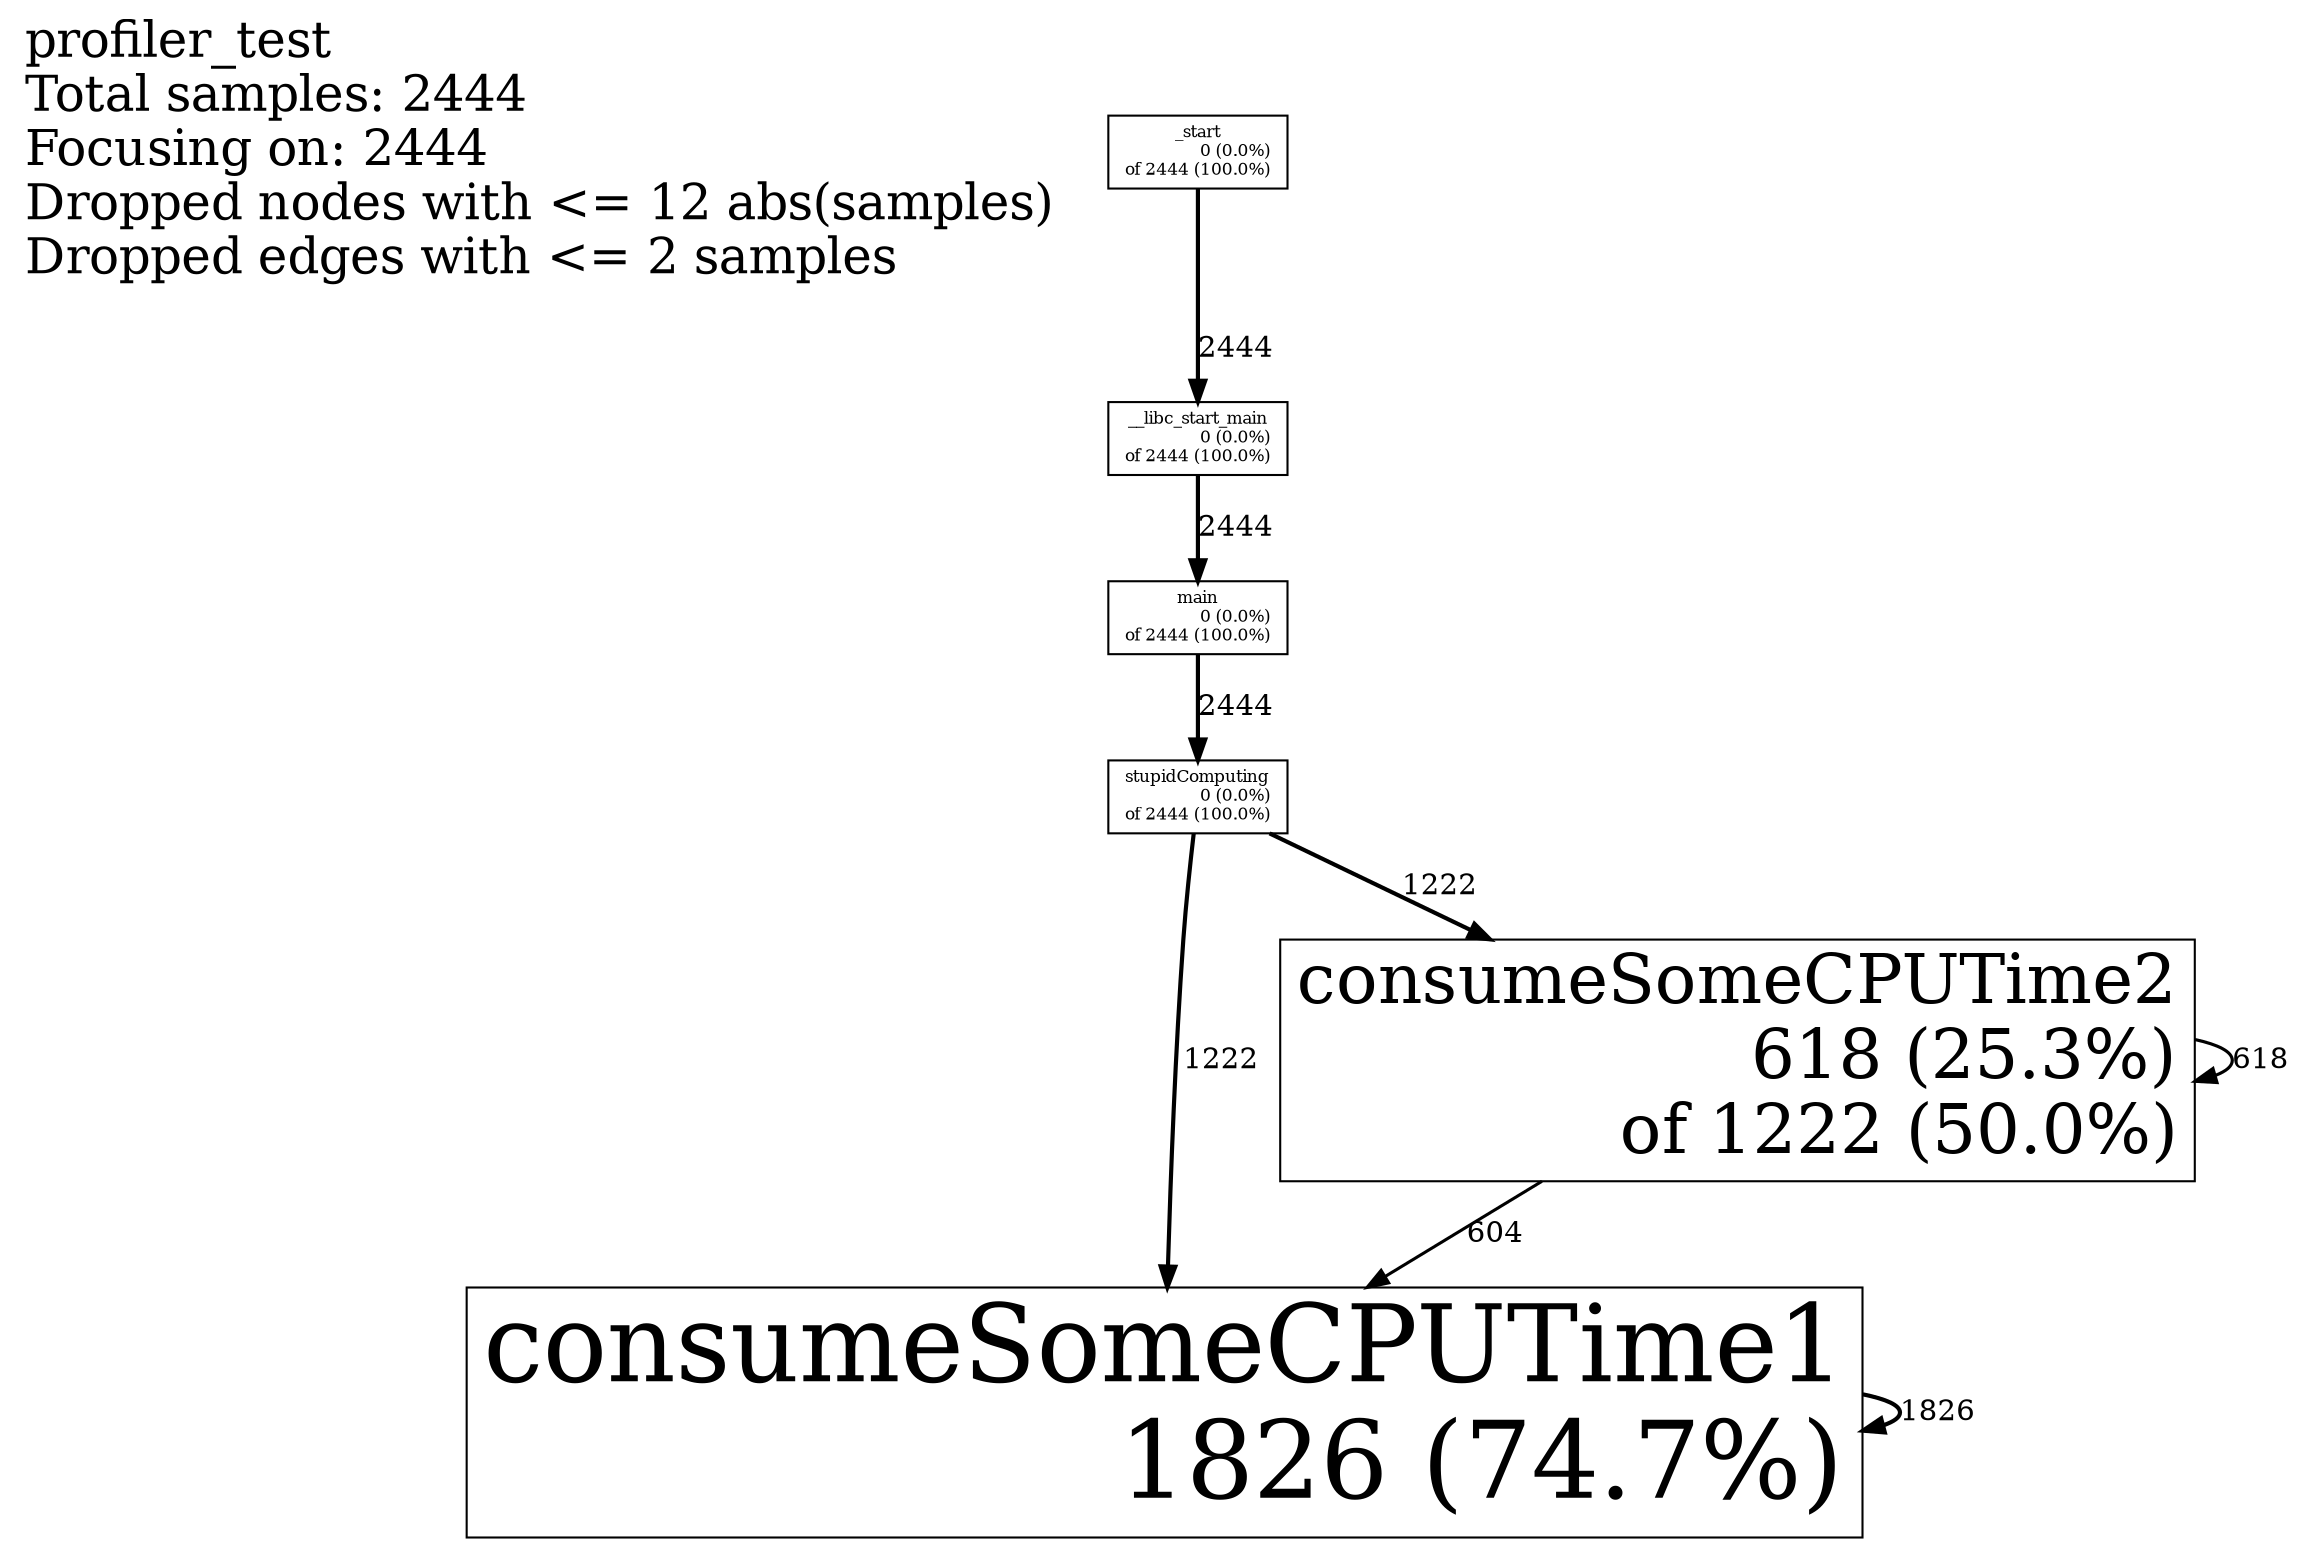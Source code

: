digraph "profiler_test; 2444 samples" {
node [width=0.375,height=0.25];
Legend [shape=box,fontsize=24,shape=plaintext,label="profiler_test\lTotal samples: 2444\lFocusing on: 2444\lDropped nodes with <= 12 abs(samples)\lDropped edges with <= 2 samples\l"];
N1 [label="__libc_start_main\n0 (0.0%)\rof 2444 (100.0%)\r",shape=box,fontsize=8.0];
N2 [label="_start\n0 (0.0%)\rof 2444 (100.0%)\r",shape=box,fontsize=8.0];
N3 [label="main\n0 (0.0%)\rof 2444 (100.0%)\r",shape=box,fontsize=8.0];
N4 [label="stupidComputing\n0 (0.0%)\rof 2444 (100.0%)\r",shape=box,fontsize=8.0];
N5 [label="consumeSomeCPUTime1\n1826 (74.7%)\r",shape=box,fontsize=51.2];
N6 [label="consumeSomeCPUTime2\n618 (25.3%)\rof 1222 (50.0%)\r",shape=box,fontsize=33.1];
N2 -> N1 [label=2444, weight=235, style="setlinewidth(2.000000)"];
N1 -> N3 [label=2444, weight=235, style="setlinewidth(2.000000)"];
N3 -> N4 [label=2444, weight=235, style="setlinewidth(2.000000)"];
N5 -> N5 [label=1826, weight=191, style="setlinewidth(2.000000)"];
N4 -> N5 [label=1222, weight=144, style="setlinewidth(2.000000)"];
N4 -> N6 [label=1222, weight=144, style="setlinewidth(2.000000)"];
N6 -> N6 [label=618, weight=89, style="setlinewidth(1.517185)"];
N6 -> N5 [label=604, weight=88, style="setlinewidth(1.482815)"];
}
